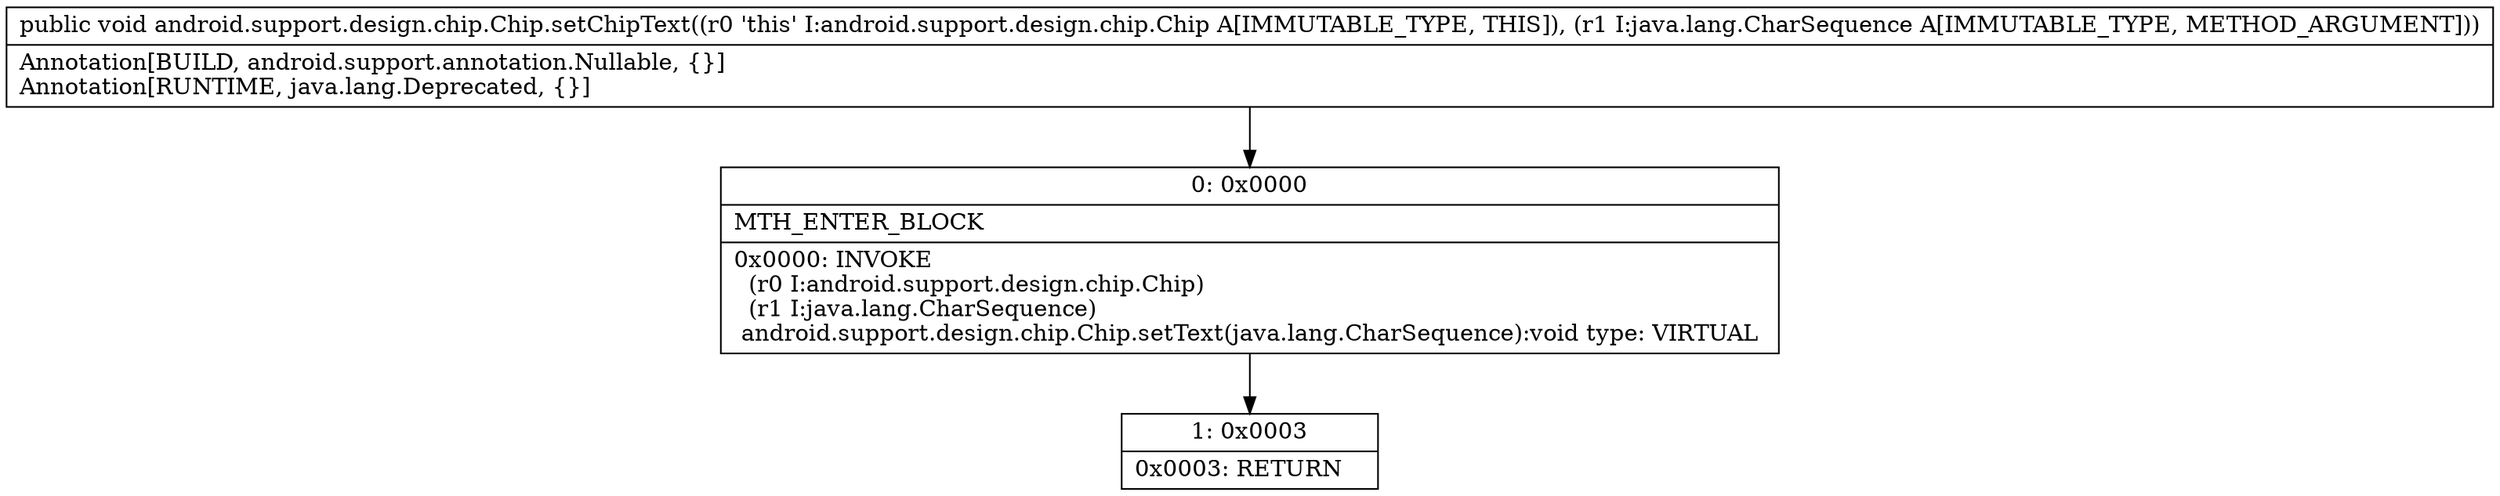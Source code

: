 digraph "CFG forandroid.support.design.chip.Chip.setChipText(Ljava\/lang\/CharSequence;)V" {
Node_0 [shape=record,label="{0\:\ 0x0000|MTH_ENTER_BLOCK\l|0x0000: INVOKE  \l  (r0 I:android.support.design.chip.Chip)\l  (r1 I:java.lang.CharSequence)\l android.support.design.chip.Chip.setText(java.lang.CharSequence):void type: VIRTUAL \l}"];
Node_1 [shape=record,label="{1\:\ 0x0003|0x0003: RETURN   \l}"];
MethodNode[shape=record,label="{public void android.support.design.chip.Chip.setChipText((r0 'this' I:android.support.design.chip.Chip A[IMMUTABLE_TYPE, THIS]), (r1 I:java.lang.CharSequence A[IMMUTABLE_TYPE, METHOD_ARGUMENT]))  | Annotation[BUILD, android.support.annotation.Nullable, \{\}]\lAnnotation[RUNTIME, java.lang.Deprecated, \{\}]\l}"];
MethodNode -> Node_0;
Node_0 -> Node_1;
}

